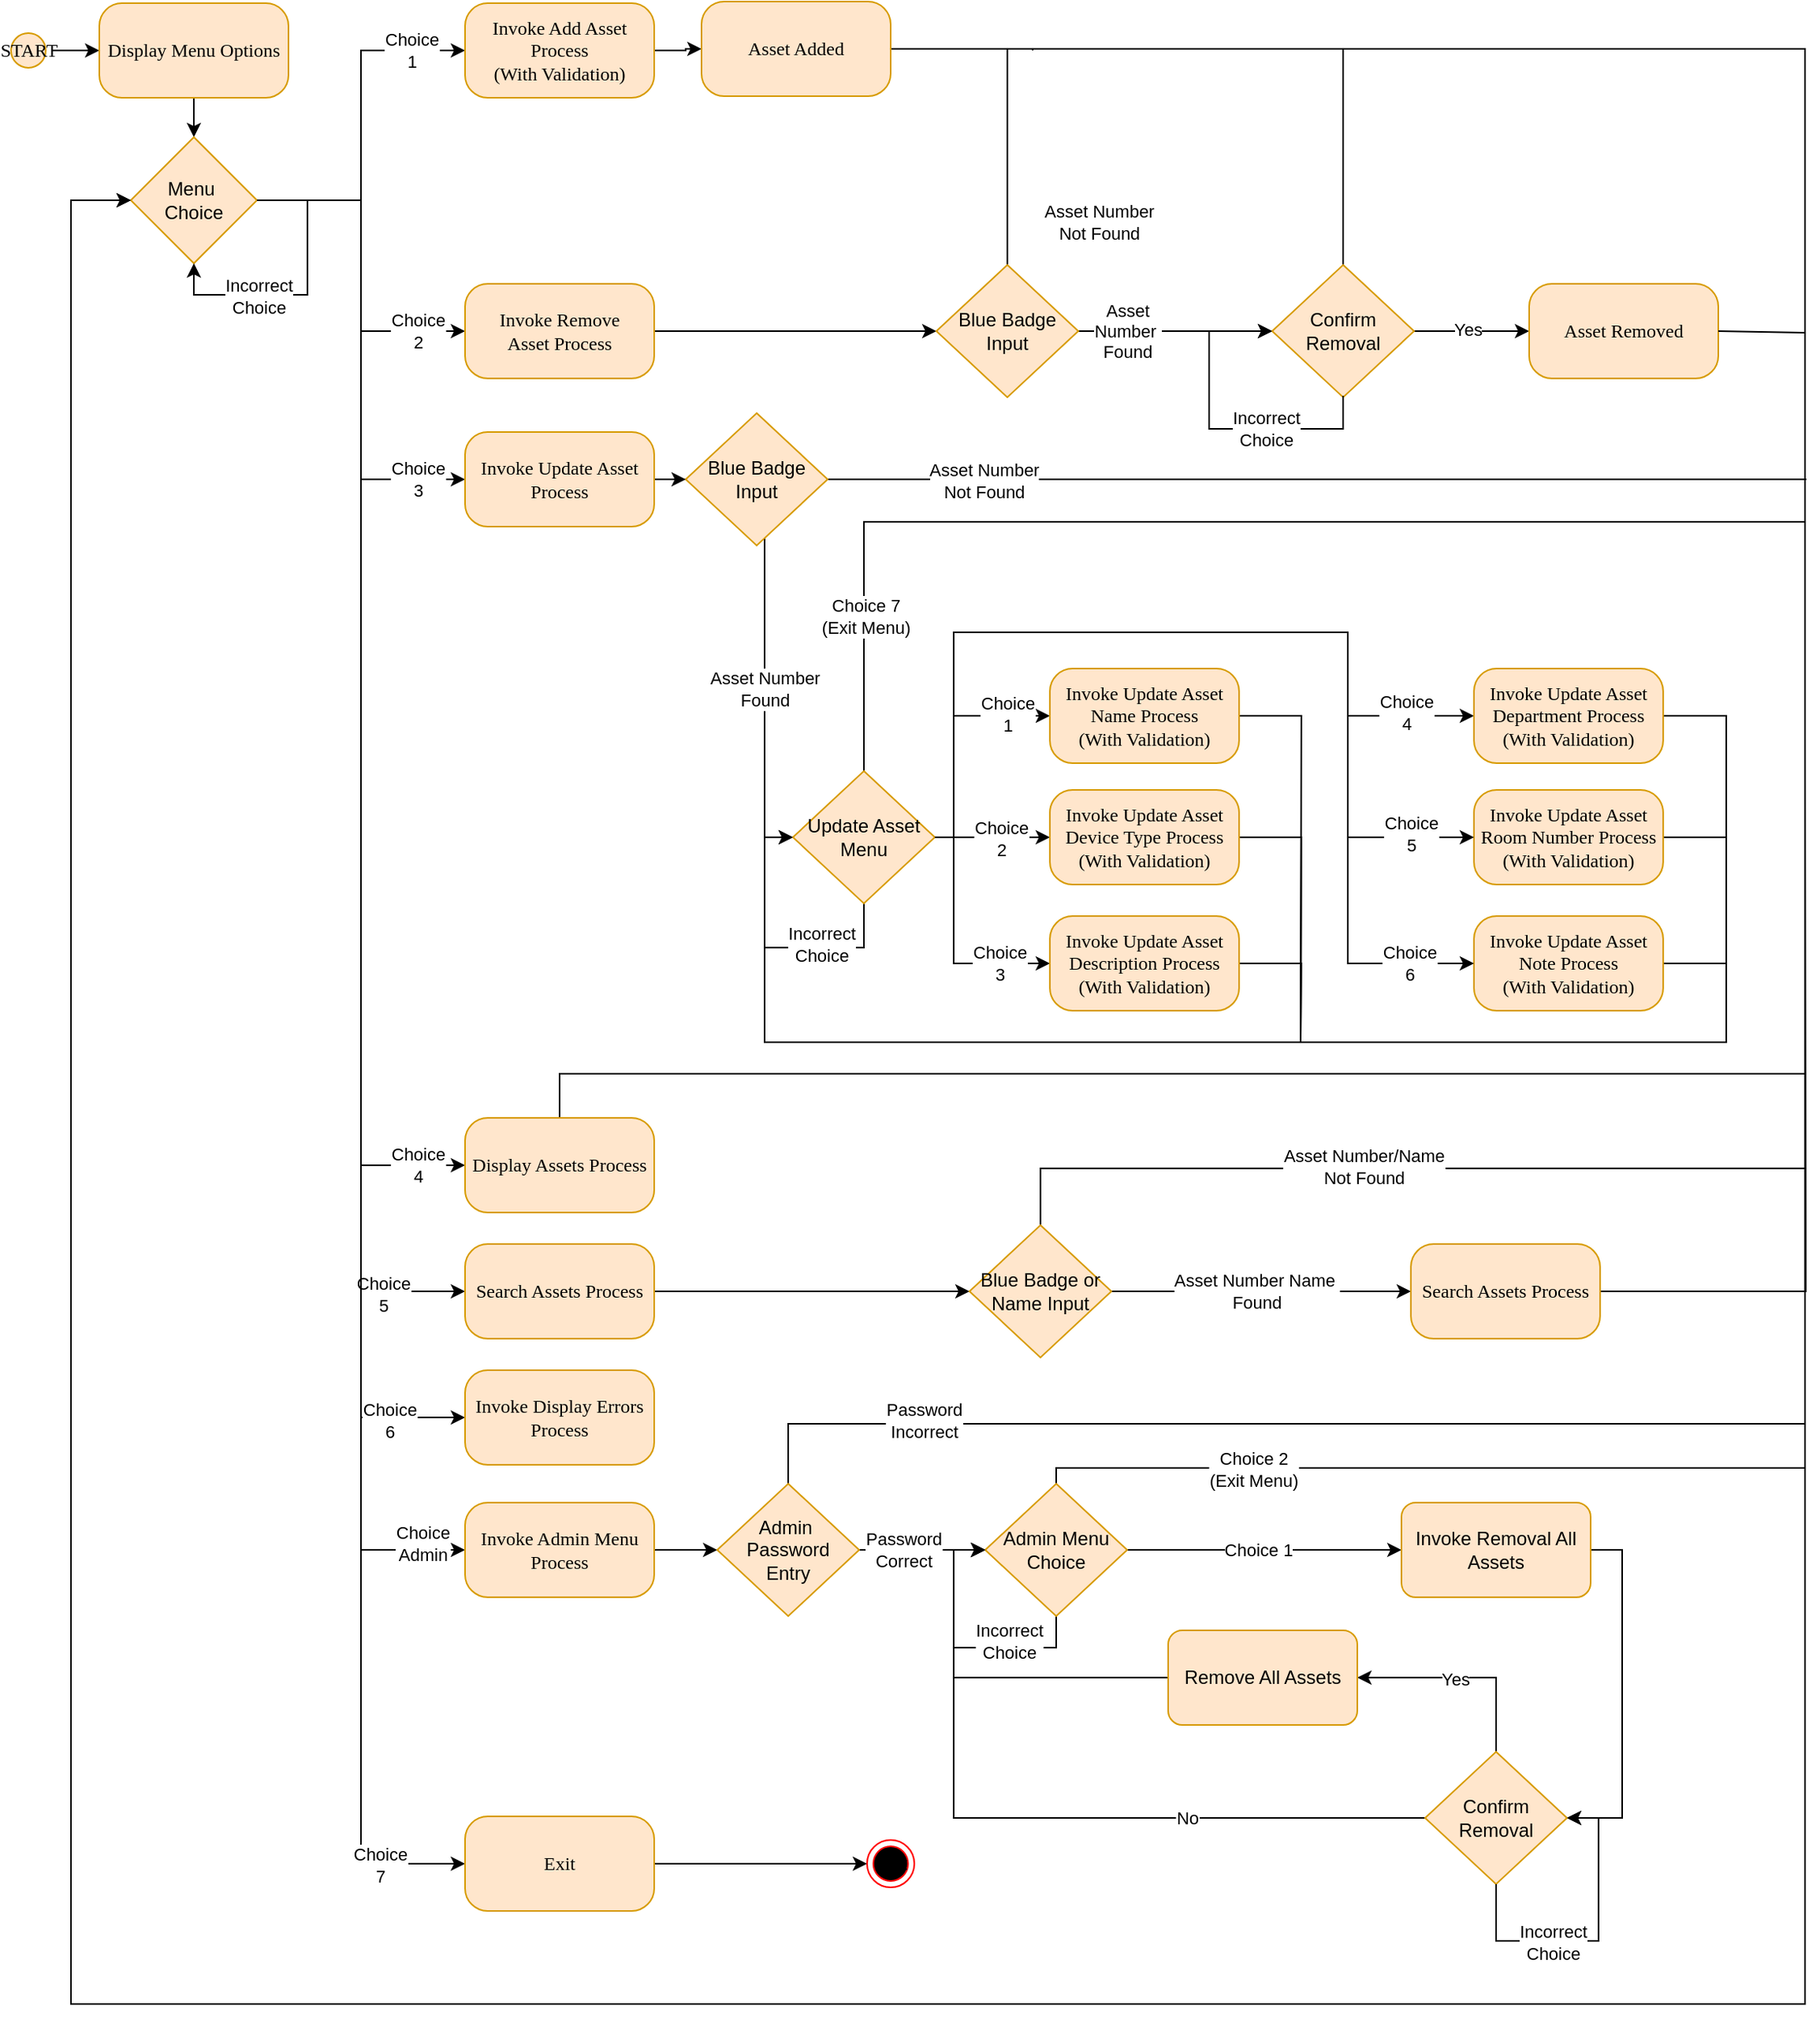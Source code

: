 <mxfile version="24.8.6">
  <diagram name="Page-1" id="58cdce13-f638-feb5-8d6f-7d28b1aa9fa0">
    <mxGraphModel dx="1366" dy="727" grid="1" gridSize="10" guides="1" tooltips="1" connect="1" arrows="1" fold="1" page="1" pageScale="1" pageWidth="1169" pageHeight="827" background="none" math="0" shadow="0">
      <root>
        <mxCell id="0" />
        <mxCell id="1" parent="0" />
        <mxCell id="ke13yG8VGX8CHg303tFW-14" style="edgeStyle=orthogonalEdgeStyle;rounded=0;orthogonalLoop=1;jettySize=auto;html=1;entryX=0;entryY=0.5;entryDx=0;entryDy=0;" edge="1" parent="1" source="382b91b5511bd0f7-1" target="ke13yG8VGX8CHg303tFW-8">
          <mxGeometry relative="1" as="geometry">
            <mxPoint x="164" y="156" as="targetPoint" />
          </mxGeometry>
        </mxCell>
        <mxCell id="382b91b5511bd0f7-1" value="START" style="ellipse;html=1;shape=startState;fillColor=#ffe6cc;strokeColor=#d79b00;rounded=1;shadow=0;comic=0;labelBackgroundColor=none;fontFamily=Verdana;fontSize=12;align=center;direction=south;" parent="1" vertex="1">
          <mxGeometry x="8" y="26" width="30" height="30" as="geometry" />
        </mxCell>
        <mxCell id="ke13yG8VGX8CHg303tFW-16" value="" style="edgeStyle=orthogonalEdgeStyle;rounded=0;orthogonalLoop=1;jettySize=auto;html=1;" edge="1" parent="1" source="ke13yG8VGX8CHg303tFW-8" target="ke13yG8VGX8CHg303tFW-15">
          <mxGeometry relative="1" as="geometry" />
        </mxCell>
        <mxCell id="ke13yG8VGX8CHg303tFW-8" value="Display Menu Options" style="rounded=1;whiteSpace=wrap;html=1;arcSize=24;fillColor=#ffe6cc;strokeColor=#d79b00;shadow=0;comic=0;labelBackgroundColor=none;fontFamily=Verdana;fontSize=12;align=center;" vertex="1" parent="1">
          <mxGeometry x="68" y="11" width="120" height="60" as="geometry" />
        </mxCell>
        <mxCell id="ke13yG8VGX8CHg303tFW-25" style="edgeStyle=orthogonalEdgeStyle;rounded=0;orthogonalLoop=1;jettySize=auto;html=1;entryX=0;entryY=0.5;entryDx=0;entryDy=0;" edge="1" parent="1" source="ke13yG8VGX8CHg303tFW-15" target="ke13yG8VGX8CHg303tFW-17">
          <mxGeometry relative="1" as="geometry" />
        </mxCell>
        <mxCell id="ke13yG8VGX8CHg303tFW-61" value="Choice&lt;div&gt;1&lt;/div&gt;" style="edgeLabel;html=1;align=center;verticalAlign=middle;resizable=0;points=[];" vertex="1" connectable="0" parent="ke13yG8VGX8CHg303tFW-25">
          <mxGeometry x="0.702" relative="1" as="geometry">
            <mxPoint as="offset" />
          </mxGeometry>
        </mxCell>
        <mxCell id="ke13yG8VGX8CHg303tFW-38" style="edgeStyle=orthogonalEdgeStyle;rounded=0;orthogonalLoop=1;jettySize=auto;html=1;entryX=0;entryY=0.5;entryDx=0;entryDy=0;" edge="1" parent="1" source="ke13yG8VGX8CHg303tFW-15" target="ke13yG8VGX8CHg303tFW-20">
          <mxGeometry relative="1" as="geometry" />
        </mxCell>
        <mxCell id="ke13yG8VGX8CHg303tFW-39" style="edgeStyle=orthogonalEdgeStyle;rounded=0;orthogonalLoop=1;jettySize=auto;html=1;entryX=0;entryY=0.5;entryDx=0;entryDy=0;" edge="1" parent="1" source="ke13yG8VGX8CHg303tFW-15" target="ke13yG8VGX8CHg303tFW-21">
          <mxGeometry relative="1" as="geometry" />
        </mxCell>
        <mxCell id="ke13yG8VGX8CHg303tFW-40" style="edgeStyle=orthogonalEdgeStyle;rounded=0;orthogonalLoop=1;jettySize=auto;html=1;entryX=0;entryY=0.5;entryDx=0;entryDy=0;" edge="1" parent="1" source="ke13yG8VGX8CHg303tFW-15" target="ke13yG8VGX8CHg303tFW-22">
          <mxGeometry relative="1" as="geometry" />
        </mxCell>
        <mxCell id="ke13yG8VGX8CHg303tFW-41" style="edgeStyle=orthogonalEdgeStyle;rounded=0;orthogonalLoop=1;jettySize=auto;html=1;entryX=0;entryY=0.5;entryDx=0;entryDy=0;" edge="1" parent="1" source="ke13yG8VGX8CHg303tFW-15" target="ke13yG8VGX8CHg303tFW-23">
          <mxGeometry relative="1" as="geometry" />
        </mxCell>
        <mxCell id="ke13yG8VGX8CHg303tFW-65" value="Choice&lt;div&gt;5&lt;/div&gt;" style="edgeLabel;html=1;align=center;verticalAlign=middle;resizable=0;points=[];" vertex="1" connectable="0" parent="ke13yG8VGX8CHg303tFW-41">
          <mxGeometry x="0.877" relative="1" as="geometry">
            <mxPoint x="-2" y="2" as="offset" />
          </mxGeometry>
        </mxCell>
        <mxCell id="ke13yG8VGX8CHg303tFW-42" style="edgeStyle=orthogonalEdgeStyle;rounded=0;orthogonalLoop=1;jettySize=auto;html=1;entryX=0;entryY=0.5;entryDx=0;entryDy=0;" edge="1" parent="1" source="ke13yG8VGX8CHg303tFW-15" target="ke13yG8VGX8CHg303tFW-19">
          <mxGeometry relative="1" as="geometry" />
        </mxCell>
        <mxCell id="ke13yG8VGX8CHg303tFW-66" value="Choice&lt;div&gt;6&lt;/div&gt;" style="edgeLabel;html=1;align=center;verticalAlign=middle;resizable=0;points=[];" vertex="1" connectable="0" parent="ke13yG8VGX8CHg303tFW-42">
          <mxGeometry x="0.899" y="-2" relative="1" as="geometry">
            <mxPoint x="-3" as="offset" />
          </mxGeometry>
        </mxCell>
        <mxCell id="ke13yG8VGX8CHg303tFW-43" style="edgeStyle=orthogonalEdgeStyle;rounded=0;orthogonalLoop=1;jettySize=auto;html=1;entryX=0;entryY=0.5;entryDx=0;entryDy=0;" edge="1" parent="1" source="ke13yG8VGX8CHg303tFW-15" target="ke13yG8VGX8CHg303tFW-24">
          <mxGeometry relative="1" as="geometry" />
        </mxCell>
        <mxCell id="ke13yG8VGX8CHg303tFW-44" style="edgeStyle=orthogonalEdgeStyle;rounded=0;orthogonalLoop=1;jettySize=auto;html=1;entryX=0;entryY=0.5;entryDx=0;entryDy=0;" edge="1" parent="1" source="ke13yG8VGX8CHg303tFW-15" target="ke13yG8VGX8CHg303tFW-18">
          <mxGeometry relative="1" as="geometry" />
        </mxCell>
        <mxCell id="ke13yG8VGX8CHg303tFW-68" value="Choice&lt;div&gt;7&lt;/div&gt;" style="edgeLabel;html=1;align=center;verticalAlign=middle;resizable=0;points=[];" vertex="1" connectable="0" parent="ke13yG8VGX8CHg303tFW-44">
          <mxGeometry x="0.908" y="-1" relative="1" as="geometry">
            <mxPoint as="offset" />
          </mxGeometry>
        </mxCell>
        <mxCell id="ke13yG8VGX8CHg303tFW-15" value="Menu&amp;nbsp;&lt;div&gt;Choice&lt;/div&gt;" style="rhombus;whiteSpace=wrap;html=1;fillColor=#ffe6cc;strokeColor=#d79b00;" vertex="1" parent="1">
          <mxGeometry x="88" y="96" width="80" height="80" as="geometry" />
        </mxCell>
        <mxCell id="ke13yG8VGX8CHg303tFW-50" style="edgeStyle=orthogonalEdgeStyle;rounded=0;orthogonalLoop=1;jettySize=auto;html=1;entryX=0;entryY=0.5;entryDx=0;entryDy=0;" edge="1" parent="1" source="ke13yG8VGX8CHg303tFW-17" target="ke13yG8VGX8CHg303tFW-48">
          <mxGeometry relative="1" as="geometry" />
        </mxCell>
        <mxCell id="ke13yG8VGX8CHg303tFW-17" value="Invoke Add Asset Process&lt;div&gt;(With Validation)&lt;/div&gt;" style="rounded=1;whiteSpace=wrap;html=1;arcSize=24;fillColor=#ffe6cc;strokeColor=#d79b00;shadow=0;comic=0;labelBackgroundColor=none;fontFamily=Verdana;fontSize=12;align=center;" vertex="1" parent="1">
          <mxGeometry x="300" y="11" width="120" height="60" as="geometry" />
        </mxCell>
        <mxCell id="ke13yG8VGX8CHg303tFW-121" value="" style="edgeStyle=orthogonalEdgeStyle;rounded=0;orthogonalLoop=1;jettySize=auto;html=1;entryX=0;entryY=0.5;entryDx=0;entryDy=0;" edge="1" parent="1" source="ke13yG8VGX8CHg303tFW-18" target="ke13yG8VGX8CHg303tFW-166">
          <mxGeometry relative="1" as="geometry">
            <mxPoint x="560" y="1191" as="targetPoint" />
          </mxGeometry>
        </mxCell>
        <mxCell id="ke13yG8VGX8CHg303tFW-18" value="Exit" style="rounded=1;whiteSpace=wrap;html=1;arcSize=24;fillColor=#ffe6cc;strokeColor=#d79b00;shadow=0;comic=0;labelBackgroundColor=none;fontFamily=Verdana;fontSize=12;align=center;" vertex="1" parent="1">
          <mxGeometry x="300" y="1161" width="120" height="60" as="geometry" />
        </mxCell>
        <mxCell id="ke13yG8VGX8CHg303tFW-19" value="Invoke Display Errors Process" style="rounded=1;whiteSpace=wrap;html=1;arcSize=24;fillColor=#ffe6cc;strokeColor=#d79b00;shadow=0;comic=0;labelBackgroundColor=none;fontFamily=Verdana;fontSize=12;align=center;" vertex="1" parent="1">
          <mxGeometry x="300" y="878" width="120" height="60" as="geometry" />
        </mxCell>
        <mxCell id="ke13yG8VGX8CHg303tFW-29" style="edgeStyle=orthogonalEdgeStyle;rounded=0;orthogonalLoop=1;jettySize=auto;html=1;entryX=0;entryY=0.5;entryDx=0;entryDy=0;" edge="1" parent="1" source="ke13yG8VGX8CHg303tFW-20" target="ke13yG8VGX8CHg303tFW-28">
          <mxGeometry relative="1" as="geometry" />
        </mxCell>
        <mxCell id="ke13yG8VGX8CHg303tFW-20" value="Invoke Remove&lt;div&gt;Asset Process&lt;/div&gt;" style="rounded=1;whiteSpace=wrap;html=1;arcSize=24;fillColor=#ffe6cc;strokeColor=#d79b00;shadow=0;comic=0;labelBackgroundColor=none;fontFamily=Verdana;fontSize=12;align=center;" vertex="1" parent="1">
          <mxGeometry x="300" y="189" width="120" height="60" as="geometry" />
        </mxCell>
        <mxCell id="ke13yG8VGX8CHg303tFW-46" style="edgeStyle=orthogonalEdgeStyle;rounded=0;orthogonalLoop=1;jettySize=auto;html=1;entryX=0;entryY=0.5;entryDx=0;entryDy=0;" edge="1" parent="1" source="ke13yG8VGX8CHg303tFW-21" target="ke13yG8VGX8CHg303tFW-37">
          <mxGeometry relative="1" as="geometry" />
        </mxCell>
        <mxCell id="ke13yG8VGX8CHg303tFW-21" value="Invoke Update Asset Process" style="rounded=1;whiteSpace=wrap;html=1;arcSize=24;fillColor=#ffe6cc;strokeColor=#d79b00;shadow=0;comic=0;labelBackgroundColor=none;fontFamily=Verdana;fontSize=12;align=center;" vertex="1" parent="1">
          <mxGeometry x="300" y="283" width="120" height="60" as="geometry" />
        </mxCell>
        <mxCell id="ke13yG8VGX8CHg303tFW-129" style="edgeStyle=orthogonalEdgeStyle;rounded=0;orthogonalLoop=1;jettySize=auto;html=1;endArrow=none;endFill=0;" edge="1" parent="1" source="ke13yG8VGX8CHg303tFW-22">
          <mxGeometry relative="1" as="geometry">
            <mxPoint x="1150" y="450" as="targetPoint" />
            <Array as="points">
              <mxPoint x="360" y="690" />
              <mxPoint x="1150" y="690" />
            </Array>
          </mxGeometry>
        </mxCell>
        <mxCell id="ke13yG8VGX8CHg303tFW-22" value="Display Assets Process" style="rounded=1;whiteSpace=wrap;html=1;arcSize=24;fillColor=#ffe6cc;strokeColor=#d79b00;shadow=0;comic=0;labelBackgroundColor=none;fontFamily=Verdana;fontSize=12;align=center;" vertex="1" parent="1">
          <mxGeometry x="300" y="718" width="120" height="60" as="geometry" />
        </mxCell>
        <mxCell id="ke13yG8VGX8CHg303tFW-54" style="edgeStyle=orthogonalEdgeStyle;rounded=0;orthogonalLoop=1;jettySize=auto;html=1;entryX=0;entryY=0.5;entryDx=0;entryDy=0;" edge="1" parent="1" source="ke13yG8VGX8CHg303tFW-23" target="ke13yG8VGX8CHg303tFW-53">
          <mxGeometry relative="1" as="geometry" />
        </mxCell>
        <mxCell id="ke13yG8VGX8CHg303tFW-23" value="Search Assets Process" style="rounded=1;whiteSpace=wrap;html=1;arcSize=24;fillColor=#ffe6cc;strokeColor=#d79b00;shadow=0;comic=0;labelBackgroundColor=none;fontFamily=Verdana;fontSize=12;align=center;" vertex="1" parent="1">
          <mxGeometry x="300" y="798" width="120" height="60" as="geometry" />
        </mxCell>
        <mxCell id="ke13yG8VGX8CHg303tFW-79" value="" style="edgeStyle=orthogonalEdgeStyle;rounded=0;orthogonalLoop=1;jettySize=auto;html=1;" edge="1" parent="1" source="ke13yG8VGX8CHg303tFW-24" target="ke13yG8VGX8CHg303tFW-78">
          <mxGeometry relative="1" as="geometry" />
        </mxCell>
        <mxCell id="ke13yG8VGX8CHg303tFW-24" value="Invoke Admin Menu Process" style="rounded=1;whiteSpace=wrap;html=1;arcSize=24;fillColor=#ffe6cc;strokeColor=#d79b00;shadow=0;comic=0;labelBackgroundColor=none;fontFamily=Verdana;fontSize=12;align=center;" vertex="1" parent="1">
          <mxGeometry x="300" y="962" width="120" height="60" as="geometry" />
        </mxCell>
        <mxCell id="ke13yG8VGX8CHg303tFW-31" value="" style="edgeStyle=orthogonalEdgeStyle;rounded=0;orthogonalLoop=1;jettySize=auto;html=1;" edge="1" parent="1" source="ke13yG8VGX8CHg303tFW-28" target="ke13yG8VGX8CHg303tFW-30">
          <mxGeometry relative="1" as="geometry" />
        </mxCell>
        <mxCell id="ke13yG8VGX8CHg303tFW-58" value="Asset&lt;div&gt;Number&amp;nbsp;&lt;/div&gt;&lt;div&gt;Found&lt;/div&gt;" style="edgeLabel;html=1;align=center;verticalAlign=middle;resizable=0;points=[];" vertex="1" connectable="0" parent="ke13yG8VGX8CHg303tFW-31">
          <mxGeometry x="-0.329" y="-2" relative="1" as="geometry">
            <mxPoint x="-11" y="-2" as="offset" />
          </mxGeometry>
        </mxCell>
        <mxCell id="ke13yG8VGX8CHg303tFW-55" style="edgeStyle=orthogonalEdgeStyle;rounded=0;orthogonalLoop=1;jettySize=auto;html=1;entryX=0;entryY=0.5;entryDx=0;entryDy=0;" edge="1" parent="1" source="ke13yG8VGX8CHg303tFW-28" target="ke13yG8VGX8CHg303tFW-15">
          <mxGeometry relative="1" as="geometry">
            <mxPoint x="1040" y="41" as="targetPoint" />
            <Array as="points">
              <mxPoint x="644" y="40" />
              <mxPoint x="1150" y="40" />
              <mxPoint x="1150" y="1280" />
              <mxPoint x="50" y="1280" />
              <mxPoint x="50" y="136" />
            </Array>
          </mxGeometry>
        </mxCell>
        <mxCell id="ke13yG8VGX8CHg303tFW-56" value="Asset Number&lt;div&gt;Not Found&lt;/div&gt;" style="edgeLabel;html=1;align=center;verticalAlign=middle;resizable=0;points=[];" vertex="1" connectable="0" parent="ke13yG8VGX8CHg303tFW-55">
          <mxGeometry x="-0.738" y="-2" relative="1" as="geometry">
            <mxPoint x="-351" y="108" as="offset" />
          </mxGeometry>
        </mxCell>
        <mxCell id="ke13yG8VGX8CHg303tFW-28" value="Blue Badge Input" style="rhombus;whiteSpace=wrap;html=1;fillColor=#ffe6cc;strokeColor=#d79b00;" vertex="1" parent="1">
          <mxGeometry x="599" y="177" width="90" height="84" as="geometry" />
        </mxCell>
        <mxCell id="ke13yG8VGX8CHg303tFW-34" value="" style="edgeStyle=orthogonalEdgeStyle;rounded=0;orthogonalLoop=1;jettySize=auto;html=1;" edge="1" parent="1" source="ke13yG8VGX8CHg303tFW-30" target="ke13yG8VGX8CHg303tFW-33">
          <mxGeometry relative="1" as="geometry" />
        </mxCell>
        <mxCell id="ke13yG8VGX8CHg303tFW-59" value="Yes" style="edgeLabel;html=1;align=center;verticalAlign=middle;resizable=0;points=[];" vertex="1" connectable="0" parent="ke13yG8VGX8CHg303tFW-34">
          <mxGeometry x="-0.333" y="-4" relative="1" as="geometry">
            <mxPoint x="9" y="-5" as="offset" />
          </mxGeometry>
        </mxCell>
        <mxCell id="ke13yG8VGX8CHg303tFW-36" style="edgeStyle=orthogonalEdgeStyle;rounded=0;orthogonalLoop=1;jettySize=auto;html=1;entryX=0;entryY=0.5;entryDx=0;entryDy=0;exitX=0.5;exitY=0;exitDx=0;exitDy=0;" edge="1" parent="1" source="ke13yG8VGX8CHg303tFW-30" target="ke13yG8VGX8CHg303tFW-15">
          <mxGeometry relative="1" as="geometry">
            <mxPoint x="1040" y="41" as="targetPoint" />
            <Array as="points">
              <mxPoint x="857" y="40" />
              <mxPoint x="1150" y="40" />
              <mxPoint x="1150" y="1280" />
              <mxPoint x="50" y="1280" />
              <mxPoint x="50" y="136" />
            </Array>
          </mxGeometry>
        </mxCell>
        <mxCell id="ke13yG8VGX8CHg303tFW-60" value="No" style="edgeLabel;html=1;align=center;verticalAlign=middle;resizable=0;points=[];" vertex="1" connectable="0" parent="ke13yG8VGX8CHg303tFW-36">
          <mxGeometry x="-0.609" y="-2" relative="1" as="geometry">
            <mxPoint x="-291" y="-160" as="offset" />
          </mxGeometry>
        </mxCell>
        <mxCell id="ke13yG8VGX8CHg303tFW-30" value="Confirm Removal" style="rhombus;whiteSpace=wrap;html=1;fillColor=#ffe6cc;strokeColor=#d79b00;" vertex="1" parent="1">
          <mxGeometry x="812" y="177" width="90" height="84" as="geometry" />
        </mxCell>
        <mxCell id="ke13yG8VGX8CHg303tFW-33" value="Asset Removed" style="rounded=1;whiteSpace=wrap;html=1;arcSize=24;fillColor=#ffe6cc;strokeColor=#d79b00;shadow=0;comic=0;labelBackgroundColor=none;fontFamily=Verdana;fontSize=12;align=center;" vertex="1" parent="1">
          <mxGeometry x="975" y="189" width="120" height="60" as="geometry" />
        </mxCell>
        <mxCell id="ke13yG8VGX8CHg303tFW-130" style="edgeStyle=orthogonalEdgeStyle;rounded=0;orthogonalLoop=1;jettySize=auto;html=1;endArrow=none;endFill=0;" edge="1" parent="1" source="ke13yG8VGX8CHg303tFW-37">
          <mxGeometry relative="1" as="geometry">
            <mxPoint x="1150.833" y="313" as="targetPoint" />
          </mxGeometry>
        </mxCell>
        <mxCell id="ke13yG8VGX8CHg303tFW-133" value="Asset Number&lt;div&gt;Not Found&lt;/div&gt;" style="edgeLabel;html=1;align=center;verticalAlign=middle;resizable=0;points=[];" vertex="1" connectable="0" parent="ke13yG8VGX8CHg303tFW-130">
          <mxGeometry x="-0.682" y="-1" relative="1" as="geometry">
            <mxPoint as="offset" />
          </mxGeometry>
        </mxCell>
        <mxCell id="ke13yG8VGX8CHg303tFW-135" style="edgeStyle=orthogonalEdgeStyle;rounded=0;orthogonalLoop=1;jettySize=auto;html=1;entryX=0;entryY=0.5;entryDx=0;entryDy=0;" edge="1" parent="1" source="ke13yG8VGX8CHg303tFW-37" target="ke13yG8VGX8CHg303tFW-131">
          <mxGeometry relative="1" as="geometry">
            <Array as="points">
              <mxPoint x="490" y="540" />
            </Array>
          </mxGeometry>
        </mxCell>
        <mxCell id="ke13yG8VGX8CHg303tFW-136" value="Asset Number&lt;div&gt;Found&lt;/div&gt;" style="edgeLabel;html=1;align=center;verticalAlign=middle;resizable=0;points=[];" vertex="1" connectable="0" parent="ke13yG8VGX8CHg303tFW-135">
          <mxGeometry x="-0.081" relative="1" as="geometry">
            <mxPoint as="offset" />
          </mxGeometry>
        </mxCell>
        <mxCell id="ke13yG8VGX8CHg303tFW-37" value="Blue Badge Input" style="rhombus;whiteSpace=wrap;html=1;fillColor=#ffe6cc;strokeColor=#d79b00;" vertex="1" parent="1">
          <mxGeometry x="440" y="271" width="90" height="84" as="geometry" />
        </mxCell>
        <mxCell id="ke13yG8VGX8CHg303tFW-165" style="edgeStyle=orthogonalEdgeStyle;rounded=0;orthogonalLoop=1;jettySize=auto;html=1;endArrow=none;endFill=0;" edge="1" parent="1" source="ke13yG8VGX8CHg303tFW-48">
          <mxGeometry relative="1" as="geometry">
            <mxPoint x="660" y="41" as="targetPoint" />
            <Array as="points">
              <mxPoint x="660" y="40" />
            </Array>
          </mxGeometry>
        </mxCell>
        <mxCell id="ke13yG8VGX8CHg303tFW-48" value="Asset Added" style="rounded=1;whiteSpace=wrap;html=1;arcSize=24;fillColor=#ffe6cc;strokeColor=#d79b00;shadow=0;comic=0;labelBackgroundColor=none;fontFamily=Verdana;fontSize=12;align=center;" vertex="1" parent="1">
          <mxGeometry x="450" y="10" width="120" height="60" as="geometry" />
        </mxCell>
        <mxCell id="ke13yG8VGX8CHg303tFW-73" style="edgeStyle=orthogonalEdgeStyle;rounded=0;orthogonalLoop=1;jettySize=auto;html=1;entryX=0;entryY=0.5;entryDx=0;entryDy=0;" edge="1" parent="1" source="ke13yG8VGX8CHg303tFW-53" target="ke13yG8VGX8CHg303tFW-69">
          <mxGeometry relative="1" as="geometry" />
        </mxCell>
        <mxCell id="ke13yG8VGX8CHg303tFW-117" style="edgeStyle=orthogonalEdgeStyle;rounded=0;orthogonalLoop=1;jettySize=auto;html=1;endArrow=none;endFill=0;" edge="1" parent="1" source="ke13yG8VGX8CHg303tFW-53">
          <mxGeometry relative="1" as="geometry">
            <mxPoint x="1150" y="340" as="targetPoint" />
            <Array as="points">
              <mxPoint x="665" y="750" />
              <mxPoint x="1150" y="750" />
            </Array>
          </mxGeometry>
        </mxCell>
        <mxCell id="ke13yG8VGX8CHg303tFW-122" value="Asset Number/Name&lt;div&gt;Not Found&lt;/div&gt;" style="edgeLabel;html=1;align=center;verticalAlign=middle;resizable=0;points=[];" vertex="1" connectable="0" parent="ke13yG8VGX8CHg303tFW-117">
          <mxGeometry x="-0.482" y="1" relative="1" as="geometry">
            <mxPoint as="offset" />
          </mxGeometry>
        </mxCell>
        <mxCell id="ke13yG8VGX8CHg303tFW-53" value="Blue Badge or Name Input" style="rhombus;whiteSpace=wrap;html=1;fillColor=#ffe6cc;strokeColor=#d79b00;" vertex="1" parent="1">
          <mxGeometry x="620" y="786" width="90" height="84" as="geometry" />
        </mxCell>
        <mxCell id="ke13yG8VGX8CHg303tFW-62" value="Choice&lt;div&gt;2&lt;/div&gt;" style="edgeLabel;html=1;align=center;verticalAlign=middle;resizable=0;points=[];" vertex="1" connectable="0" parent="1">
          <mxGeometry x="270.003" y="219" as="geometry" />
        </mxCell>
        <mxCell id="ke13yG8VGX8CHg303tFW-63" value="Choice&lt;div&gt;3&lt;/div&gt;" style="edgeLabel;html=1;align=center;verticalAlign=middle;resizable=0;points=[];" vertex="1" connectable="0" parent="1">
          <mxGeometry x="270.003" y="313" as="geometry" />
        </mxCell>
        <mxCell id="ke13yG8VGX8CHg303tFW-64" value="Choice&lt;div&gt;4&lt;/div&gt;" style="edgeLabel;html=1;align=center;verticalAlign=middle;resizable=0;points=[];" vertex="1" connectable="0" parent="1">
          <mxGeometry x="270.003" y="748" as="geometry" />
        </mxCell>
        <mxCell id="ke13yG8VGX8CHg303tFW-67" value="&lt;div&gt;Choice&lt;/div&gt;Admin" style="edgeLabel;html=1;align=center;verticalAlign=middle;resizable=0;points=[];" vertex="1" connectable="0" parent="1">
          <mxGeometry x="279.997" y="982.0" as="geometry">
            <mxPoint x="-7" y="6" as="offset" />
          </mxGeometry>
        </mxCell>
        <mxCell id="ke13yG8VGX8CHg303tFW-119" style="edgeStyle=orthogonalEdgeStyle;rounded=0;orthogonalLoop=1;jettySize=auto;html=1;endArrow=none;endFill=0;" edge="1" parent="1" source="ke13yG8VGX8CHg303tFW-69">
          <mxGeometry relative="1" as="geometry">
            <mxPoint x="1150" y="476" as="targetPoint" />
          </mxGeometry>
        </mxCell>
        <mxCell id="ke13yG8VGX8CHg303tFW-69" value="Search Assets Process" style="rounded=1;whiteSpace=wrap;html=1;arcSize=24;fillColor=#ffe6cc;strokeColor=#d79b00;shadow=0;comic=0;labelBackgroundColor=none;fontFamily=Verdana;fontSize=12;align=center;" vertex="1" parent="1">
          <mxGeometry x="900" y="798" width="120" height="60" as="geometry" />
        </mxCell>
        <mxCell id="ke13yG8VGX8CHg303tFW-72" value="Asset Number Name&amp;nbsp;&lt;div&gt;Found&lt;/div&gt;" style="edgeLabel;html=1;align=center;verticalAlign=middle;resizable=0;points=[];" vertex="1" connectable="0" parent="1">
          <mxGeometry x="810" y="842.0" as="geometry">
            <mxPoint x="-8" y="-14" as="offset" />
          </mxGeometry>
        </mxCell>
        <mxCell id="ke13yG8VGX8CHg303tFW-81" value="" style="edgeStyle=orthogonalEdgeStyle;rounded=0;orthogonalLoop=1;jettySize=auto;html=1;" edge="1" parent="1" source="ke13yG8VGX8CHg303tFW-78" target="ke13yG8VGX8CHg303tFW-80">
          <mxGeometry relative="1" as="geometry" />
        </mxCell>
        <mxCell id="ke13yG8VGX8CHg303tFW-95" value="" style="edgeStyle=orthogonalEdgeStyle;rounded=0;orthogonalLoop=1;jettySize=auto;html=1;" edge="1" parent="1" source="ke13yG8VGX8CHg303tFW-78" target="ke13yG8VGX8CHg303tFW-80">
          <mxGeometry relative="1" as="geometry" />
        </mxCell>
        <mxCell id="ke13yG8VGX8CHg303tFW-96" value="Password&lt;div&gt;Correct&lt;/div&gt;" style="edgeLabel;html=1;align=center;verticalAlign=middle;resizable=0;points=[];" vertex="1" connectable="0" parent="ke13yG8VGX8CHg303tFW-95">
          <mxGeometry x="-0.39" relative="1" as="geometry">
            <mxPoint x="3" as="offset" />
          </mxGeometry>
        </mxCell>
        <mxCell id="ke13yG8VGX8CHg303tFW-123" style="edgeStyle=orthogonalEdgeStyle;rounded=0;orthogonalLoop=1;jettySize=auto;html=1;endArrow=none;endFill=0;" edge="1" parent="1" source="ke13yG8VGX8CHg303tFW-78">
          <mxGeometry relative="1" as="geometry">
            <mxPoint x="1150" y="912" as="targetPoint" />
            <Array as="points">
              <mxPoint x="505" y="912" />
            </Array>
          </mxGeometry>
        </mxCell>
        <mxCell id="ke13yG8VGX8CHg303tFW-124" value="Password&lt;div&gt;Incorrect&lt;/div&gt;" style="edgeLabel;html=1;align=center;verticalAlign=middle;resizable=0;points=[];" vertex="1" connectable="0" parent="ke13yG8VGX8CHg303tFW-123">
          <mxGeometry x="-0.637" y="2" relative="1" as="geometry">
            <mxPoint as="offset" />
          </mxGeometry>
        </mxCell>
        <mxCell id="ke13yG8VGX8CHg303tFW-78" value="Admin&amp;nbsp;&lt;div&gt;Password&lt;/div&gt;&lt;div&gt;Entry&lt;/div&gt;" style="rhombus;whiteSpace=wrap;html=1;fillColor=#ffe6cc;strokeColor=#d79b00;" vertex="1" parent="1">
          <mxGeometry x="460" y="950" width="90" height="84" as="geometry" />
        </mxCell>
        <mxCell id="ke13yG8VGX8CHg303tFW-98" value="" style="edgeStyle=orthogonalEdgeStyle;rounded=0;orthogonalLoop=1;jettySize=auto;html=1;entryX=0;entryY=0.5;entryDx=0;entryDy=0;" edge="1" parent="1" source="ke13yG8VGX8CHg303tFW-80" target="ke13yG8VGX8CHg303tFW-100">
          <mxGeometry relative="1" as="geometry">
            <mxPoint x="820.0" y="992" as="targetPoint" />
          </mxGeometry>
        </mxCell>
        <mxCell id="ke13yG8VGX8CHg303tFW-99" value="Choice 1" style="edgeLabel;html=1;align=center;verticalAlign=middle;resizable=0;points=[];" vertex="1" connectable="0" parent="ke13yG8VGX8CHg303tFW-98">
          <mxGeometry x="-0.046" y="-3" relative="1" as="geometry">
            <mxPoint y="-3" as="offset" />
          </mxGeometry>
        </mxCell>
        <mxCell id="ke13yG8VGX8CHg303tFW-151" style="edgeStyle=orthogonalEdgeStyle;rounded=0;orthogonalLoop=1;jettySize=auto;html=1;endArrow=none;endFill=0;" edge="1" parent="1" source="ke13yG8VGX8CHg303tFW-80">
          <mxGeometry relative="1" as="geometry">
            <mxPoint x="1150" y="940" as="targetPoint" />
            <Array as="points">
              <mxPoint x="675" y="940" />
            </Array>
          </mxGeometry>
        </mxCell>
        <mxCell id="ke13yG8VGX8CHg303tFW-152" value="Choice 2&lt;div&gt;(Exit Menu)&lt;/div&gt;" style="edgeLabel;html=1;align=center;verticalAlign=middle;resizable=0;points=[];" vertex="1" connectable="0" parent="ke13yG8VGX8CHg303tFW-151">
          <mxGeometry x="-0.378" y="-1" relative="1" as="geometry">
            <mxPoint x="-16" as="offset" />
          </mxGeometry>
        </mxCell>
        <mxCell id="ke13yG8VGX8CHg303tFW-173" style="edgeStyle=orthogonalEdgeStyle;rounded=0;orthogonalLoop=1;jettySize=auto;html=1;endArrow=none;endFill=0;" edge="1" parent="1" source="ke13yG8VGX8CHg303tFW-80">
          <mxGeometry relative="1" as="geometry">
            <mxPoint x="610" y="1054" as="targetPoint" />
            <Array as="points">
              <mxPoint x="675" y="1054" />
            </Array>
          </mxGeometry>
        </mxCell>
        <mxCell id="ke13yG8VGX8CHg303tFW-174" value="Incorrect&lt;div&gt;Choice&lt;/div&gt;" style="edgeLabel;html=1;align=center;verticalAlign=middle;resizable=0;points=[];" vertex="1" connectable="0" parent="ke13yG8VGX8CHg303tFW-173">
          <mxGeometry x="-0.098" y="1" relative="1" as="geometry">
            <mxPoint x="-12" y="-5" as="offset" />
          </mxGeometry>
        </mxCell>
        <mxCell id="ke13yG8VGX8CHg303tFW-80" value="Admin Menu&lt;div&gt;Choice&lt;/div&gt;" style="rhombus;whiteSpace=wrap;html=1;fillColor=#ffe6cc;strokeColor=#d79b00;" vertex="1" parent="1">
          <mxGeometry x="630" y="950" width="90" height="84" as="geometry" />
        </mxCell>
        <mxCell id="ke13yG8VGX8CHg303tFW-89" style="edgeStyle=orthogonalEdgeStyle;rounded=0;orthogonalLoop=1;jettySize=auto;html=1;entryX=0;entryY=0.5;entryDx=0;entryDy=0;exitX=0.5;exitY=0.988;exitDx=0;exitDy=0;exitPerimeter=0;" edge="1" parent="1" source="ke13yG8VGX8CHg303tFW-30" target="ke13yG8VGX8CHg303tFW-30">
          <mxGeometry relative="1" as="geometry">
            <Array as="points">
              <mxPoint x="857" y="281" />
              <mxPoint x="772" y="281" />
              <mxPoint x="772" y="219" />
            </Array>
          </mxGeometry>
        </mxCell>
        <mxCell id="ke13yG8VGX8CHg303tFW-90" value="Incorrect&lt;div&gt;Choice&lt;/div&gt;" style="edgeLabel;html=1;align=center;verticalAlign=middle;resizable=0;points=[];" vertex="1" connectable="0" parent="ke13yG8VGX8CHg303tFW-89">
          <mxGeometry x="-0.323" relative="1" as="geometry">
            <mxPoint as="offset" />
          </mxGeometry>
        </mxCell>
        <mxCell id="ke13yG8VGX8CHg303tFW-104" style="edgeStyle=orthogonalEdgeStyle;rounded=0;orthogonalLoop=1;jettySize=auto;html=1;entryX=1;entryY=0.5;entryDx=0;entryDy=0;exitX=1;exitY=0.5;exitDx=0;exitDy=0;" edge="1" parent="1" source="ke13yG8VGX8CHg303tFW-100" target="ke13yG8VGX8CHg303tFW-101">
          <mxGeometry relative="1" as="geometry" />
        </mxCell>
        <mxCell id="ke13yG8VGX8CHg303tFW-100" value="Invoke Removal All Assets" style="rounded=1;whiteSpace=wrap;html=1;fillColor=#ffe6cc;strokeColor=#d79b00;" vertex="1" parent="1">
          <mxGeometry x="894" y="962" width="120" height="60" as="geometry" />
        </mxCell>
        <mxCell id="ke13yG8VGX8CHg303tFW-103" style="edgeStyle=orthogonalEdgeStyle;rounded=0;orthogonalLoop=1;jettySize=auto;html=1;entryX=0;entryY=0.5;entryDx=0;entryDy=0;" edge="1" parent="1" source="ke13yG8VGX8CHg303tFW-101" target="ke13yG8VGX8CHg303tFW-80">
          <mxGeometry relative="1" as="geometry" />
        </mxCell>
        <mxCell id="ke13yG8VGX8CHg303tFW-105" value="No" style="edgeLabel;html=1;align=center;verticalAlign=middle;resizable=0;points=[];" vertex="1" connectable="0" parent="ke13yG8VGX8CHg303tFW-103">
          <mxGeometry x="-0.383" relative="1" as="geometry">
            <mxPoint as="offset" />
          </mxGeometry>
        </mxCell>
        <mxCell id="ke13yG8VGX8CHg303tFW-109" style="edgeStyle=orthogonalEdgeStyle;rounded=0;orthogonalLoop=1;jettySize=auto;html=1;entryX=1;entryY=0.5;entryDx=0;entryDy=0;exitX=0.5;exitY=0;exitDx=0;exitDy=0;" edge="1" parent="1">
          <mxGeometry relative="1" as="geometry">
            <mxPoint x="954" y="1120" as="sourcePoint" />
            <mxPoint x="866" y="1073" as="targetPoint" />
            <Array as="points">
              <mxPoint x="954" y="1073" />
            </Array>
          </mxGeometry>
        </mxCell>
        <mxCell id="ke13yG8VGX8CHg303tFW-111" value="Yes" style="edgeLabel;html=1;align=center;verticalAlign=middle;resizable=0;points=[];" vertex="1" connectable="0" parent="ke13yG8VGX8CHg303tFW-109">
          <mxGeometry x="-0.127" y="1" relative="1" as="geometry">
            <mxPoint x="-14" as="offset" />
          </mxGeometry>
        </mxCell>
        <mxCell id="ke13yG8VGX8CHg303tFW-101" value="Confirm Removal" style="rhombus;whiteSpace=wrap;html=1;fillColor=#ffe6cc;strokeColor=#d79b00;" vertex="1" parent="1">
          <mxGeometry x="909" y="1120" width="90" height="84" as="geometry" />
        </mxCell>
        <mxCell id="ke13yG8VGX8CHg303tFW-110" style="edgeStyle=orthogonalEdgeStyle;rounded=0;orthogonalLoop=1;jettySize=auto;html=1;entryX=0;entryY=0.5;entryDx=0;entryDy=0;" edge="1" parent="1" source="ke13yG8VGX8CHg303tFW-108" target="ke13yG8VGX8CHg303tFW-80">
          <mxGeometry relative="1" as="geometry" />
        </mxCell>
        <mxCell id="ke13yG8VGX8CHg303tFW-108" value="Remove All Assets" style="rounded=1;whiteSpace=wrap;html=1;fillColor=#ffe6cc;strokeColor=#d79b00;" vertex="1" parent="1">
          <mxGeometry x="746" y="1043" width="120" height="60" as="geometry" />
        </mxCell>
        <mxCell id="ke13yG8VGX8CHg303tFW-116" value="" style="endArrow=none;html=1;rounded=0;exitX=1;exitY=0.5;exitDx=0;exitDy=0;" edge="1" parent="1" source="ke13yG8VGX8CHg303tFW-33">
          <mxGeometry width="50" height="50" relative="1" as="geometry">
            <mxPoint x="1190" y="270" as="sourcePoint" />
            <mxPoint x="1150" y="220" as="targetPoint" />
          </mxGeometry>
        </mxCell>
        <mxCell id="ke13yG8VGX8CHg303tFW-125" style="edgeStyle=orthogonalEdgeStyle;rounded=0;orthogonalLoop=1;jettySize=auto;html=1;entryX=0.5;entryY=1;entryDx=0;entryDy=0;exitX=1;exitY=0.5;exitDx=0;exitDy=0;" edge="1" parent="1" source="ke13yG8VGX8CHg303tFW-15" target="ke13yG8VGX8CHg303tFW-15">
          <mxGeometry relative="1" as="geometry">
            <mxPoint x="170" y="140" as="sourcePoint" />
            <Array as="points">
              <mxPoint x="200" y="136" />
              <mxPoint x="200" y="196" />
              <mxPoint x="128" y="196" />
            </Array>
          </mxGeometry>
        </mxCell>
        <mxCell id="ke13yG8VGX8CHg303tFW-126" value="Incorrect&lt;div&gt;Choice&lt;/div&gt;" style="edgeLabel;html=1;align=center;verticalAlign=middle;resizable=0;points=[];" vertex="1" connectable="0" parent="ke13yG8VGX8CHg303tFW-125">
          <mxGeometry x="0.224" y="1" relative="1" as="geometry">
            <mxPoint x="-11" as="offset" />
          </mxGeometry>
        </mxCell>
        <mxCell id="ke13yG8VGX8CHg303tFW-137" style="edgeStyle=orthogonalEdgeStyle;rounded=0;orthogonalLoop=1;jettySize=auto;html=1;endArrow=none;endFill=0;exitX=0.5;exitY=0;exitDx=0;exitDy=0;" edge="1" parent="1" source="ke13yG8VGX8CHg303tFW-131">
          <mxGeometry relative="1" as="geometry">
            <mxPoint x="1150" y="330.0" as="targetPoint" />
            <Array as="points">
              <mxPoint x="553" y="340" />
              <mxPoint x="1150" y="340" />
            </Array>
          </mxGeometry>
        </mxCell>
        <mxCell id="ke13yG8VGX8CHg303tFW-138" value="Choice 7&lt;div&gt;(Exit Menu)&lt;/div&gt;" style="edgeLabel;html=1;align=center;verticalAlign=middle;resizable=0;points=[];" vertex="1" connectable="0" parent="ke13yG8VGX8CHg303tFW-137">
          <mxGeometry x="-0.254" relative="1" as="geometry">
            <mxPoint x="-127" y="60" as="offset" />
          </mxGeometry>
        </mxCell>
        <mxCell id="ke13yG8VGX8CHg303tFW-145" style="edgeStyle=orthogonalEdgeStyle;rounded=0;orthogonalLoop=1;jettySize=auto;html=1;entryX=0;entryY=0.5;entryDx=0;entryDy=0;" edge="1" parent="1" source="ke13yG8VGX8CHg303tFW-131" target="ke13yG8VGX8CHg303tFW-139">
          <mxGeometry relative="1" as="geometry">
            <Array as="points">
              <mxPoint x="610" y="540" />
              <mxPoint x="610" y="463" />
            </Array>
          </mxGeometry>
        </mxCell>
        <mxCell id="ke13yG8VGX8CHg303tFW-153" value="Choice&lt;div&gt;1&lt;/div&gt;" style="edgeLabel;html=1;align=center;verticalAlign=middle;resizable=0;points=[];" vertex="1" connectable="0" parent="ke13yG8VGX8CHg303tFW-145">
          <mxGeometry x="0.636" y="1" relative="1" as="geometry">
            <mxPoint as="offset" />
          </mxGeometry>
        </mxCell>
        <mxCell id="ke13yG8VGX8CHg303tFW-146" style="edgeStyle=orthogonalEdgeStyle;rounded=0;orthogonalLoop=1;jettySize=auto;html=1;entryX=0;entryY=0.5;entryDx=0;entryDy=0;" edge="1" parent="1" source="ke13yG8VGX8CHg303tFW-131" target="ke13yG8VGX8CHg303tFW-142">
          <mxGeometry relative="1" as="geometry" />
        </mxCell>
        <mxCell id="ke13yG8VGX8CHg303tFW-154" value="Choice&lt;div&gt;2&lt;/div&gt;" style="edgeLabel;html=1;align=center;verticalAlign=middle;resizable=0;points=[];" vertex="1" connectable="0" parent="ke13yG8VGX8CHg303tFW-146">
          <mxGeometry x="0.147" y="-1" relative="1" as="geometry">
            <mxPoint as="offset" />
          </mxGeometry>
        </mxCell>
        <mxCell id="ke13yG8VGX8CHg303tFW-147" style="edgeStyle=orthogonalEdgeStyle;rounded=0;orthogonalLoop=1;jettySize=auto;html=1;entryX=0;entryY=0.5;entryDx=0;entryDy=0;" edge="1" parent="1" source="ke13yG8VGX8CHg303tFW-131" target="ke13yG8VGX8CHg303tFW-143">
          <mxGeometry relative="1" as="geometry">
            <Array as="points">
              <mxPoint x="610" y="540" />
              <mxPoint x="610" y="620" />
            </Array>
          </mxGeometry>
        </mxCell>
        <mxCell id="ke13yG8VGX8CHg303tFW-155" value="Choice&lt;div&gt;3&lt;/div&gt;" style="edgeLabel;html=1;align=center;verticalAlign=middle;resizable=0;points=[];" vertex="1" connectable="0" parent="ke13yG8VGX8CHg303tFW-147">
          <mxGeometry x="0.58" relative="1" as="geometry">
            <mxPoint as="offset" />
          </mxGeometry>
        </mxCell>
        <mxCell id="ke13yG8VGX8CHg303tFW-148" style="edgeStyle=orthogonalEdgeStyle;rounded=0;orthogonalLoop=1;jettySize=auto;html=1;entryX=0;entryY=0.5;entryDx=0;entryDy=0;" edge="1" parent="1" source="ke13yG8VGX8CHg303tFW-131" target="ke13yG8VGX8CHg303tFW-141">
          <mxGeometry relative="1" as="geometry">
            <Array as="points">
              <mxPoint x="610" y="540" />
              <mxPoint x="610" y="410" />
              <mxPoint x="860" y="410" />
              <mxPoint x="860" y="463" />
            </Array>
          </mxGeometry>
        </mxCell>
        <mxCell id="ke13yG8VGX8CHg303tFW-156" value="Choice&lt;div&gt;4&lt;/div&gt;" style="edgeLabel;html=1;align=center;verticalAlign=middle;resizable=0;points=[];" vertex="1" connectable="0" parent="ke13yG8VGX8CHg303tFW-148">
          <mxGeometry x="0.837" y="2" relative="1" as="geometry">
            <mxPoint as="offset" />
          </mxGeometry>
        </mxCell>
        <mxCell id="ke13yG8VGX8CHg303tFW-168" style="edgeStyle=orthogonalEdgeStyle;rounded=0;orthogonalLoop=1;jettySize=auto;html=1;endArrow=none;endFill=0;" edge="1" parent="1" source="ke13yG8VGX8CHg303tFW-131">
          <mxGeometry relative="1" as="geometry">
            <mxPoint x="490" y="600" as="targetPoint" />
            <Array as="points">
              <mxPoint x="553" y="610" />
              <mxPoint x="490" y="610" />
            </Array>
          </mxGeometry>
        </mxCell>
        <mxCell id="ke13yG8VGX8CHg303tFW-169" value="Incorrect&lt;div&gt;Choice&lt;/div&gt;" style="edgeLabel;html=1;align=center;verticalAlign=middle;resizable=0;points=[];" vertex="1" connectable="0" parent="ke13yG8VGX8CHg303tFW-168">
          <mxGeometry x="0.089" y="-2" relative="1" as="geometry">
            <mxPoint as="offset" />
          </mxGeometry>
        </mxCell>
        <mxCell id="ke13yG8VGX8CHg303tFW-131" value="Update Asset&lt;div&gt;Menu&lt;/div&gt;" style="rhombus;whiteSpace=wrap;html=1;fillColor=#ffe6cc;strokeColor=#d79b00;" vertex="1" parent="1">
          <mxGeometry x="508" y="498" width="90" height="84" as="geometry" />
        </mxCell>
        <mxCell id="ke13yG8VGX8CHg303tFW-162" style="edgeStyle=orthogonalEdgeStyle;rounded=0;orthogonalLoop=1;jettySize=auto;html=1;endArrow=none;endFill=0;" edge="1" parent="1" source="ke13yG8VGX8CHg303tFW-139">
          <mxGeometry relative="1" as="geometry">
            <mxPoint x="830" y="670" as="targetPoint" />
          </mxGeometry>
        </mxCell>
        <mxCell id="ke13yG8VGX8CHg303tFW-139" value="Invoke Update Asset Name Process&lt;div&gt;(With Validation)&lt;br&gt;&lt;/div&gt;" style="rounded=1;whiteSpace=wrap;html=1;arcSize=24;fillColor=#ffe6cc;strokeColor=#d79b00;shadow=0;comic=0;labelBackgroundColor=none;fontFamily=Verdana;fontSize=12;align=center;" vertex="1" parent="1">
          <mxGeometry x="671" y="433" width="120" height="60" as="geometry" />
        </mxCell>
        <mxCell id="ke13yG8VGX8CHg303tFW-161" style="edgeStyle=orthogonalEdgeStyle;rounded=0;orthogonalLoop=1;jettySize=auto;html=1;endArrow=none;endFill=0;" edge="1" parent="1" source="ke13yG8VGX8CHg303tFW-140">
          <mxGeometry relative="1" as="geometry">
            <mxPoint x="1100" y="620" as="targetPoint" />
          </mxGeometry>
        </mxCell>
        <mxCell id="ke13yG8VGX8CHg303tFW-140" value="Invoke Update Asset Note Process&lt;div&gt;(With Validation)&lt;br&gt;&lt;/div&gt;" style="rounded=1;whiteSpace=wrap;html=1;arcSize=24;fillColor=#ffe6cc;strokeColor=#d79b00;shadow=0;comic=0;labelBackgroundColor=none;fontFamily=Verdana;fontSize=12;align=center;" vertex="1" parent="1">
          <mxGeometry x="940" y="590" width="120" height="60" as="geometry" />
        </mxCell>
        <mxCell id="ke13yG8VGX8CHg303tFW-159" style="edgeStyle=orthogonalEdgeStyle;rounded=0;orthogonalLoop=1;jettySize=auto;html=1;entryX=0;entryY=0.5;entryDx=0;entryDy=0;" edge="1" parent="1" source="ke13yG8VGX8CHg303tFW-141" target="ke13yG8VGX8CHg303tFW-131">
          <mxGeometry relative="1" as="geometry">
            <Array as="points">
              <mxPoint x="1100" y="463" />
              <mxPoint x="1100" y="670" />
              <mxPoint x="490" y="670" />
              <mxPoint x="490" y="540" />
            </Array>
          </mxGeometry>
        </mxCell>
        <mxCell id="ke13yG8VGX8CHg303tFW-141" value="Invoke Update Asset Department Process&lt;div&gt;(With Validation)&lt;br&gt;&lt;/div&gt;" style="rounded=1;whiteSpace=wrap;html=1;arcSize=24;fillColor=#ffe6cc;strokeColor=#d79b00;shadow=0;comic=0;labelBackgroundColor=none;fontFamily=Verdana;fontSize=12;align=center;" vertex="1" parent="1">
          <mxGeometry x="940" y="433" width="120" height="60" as="geometry" />
        </mxCell>
        <mxCell id="ke13yG8VGX8CHg303tFW-163" style="edgeStyle=orthogonalEdgeStyle;rounded=0;orthogonalLoop=1;jettySize=auto;html=1;endArrow=none;endFill=0;" edge="1" parent="1" source="ke13yG8VGX8CHg303tFW-142">
          <mxGeometry relative="1" as="geometry">
            <mxPoint x="830" y="670" as="targetPoint" />
          </mxGeometry>
        </mxCell>
        <mxCell id="ke13yG8VGX8CHg303tFW-142" value="Invoke Update Asset Device Type Process&lt;div&gt;(With Validation)&lt;br&gt;&lt;/div&gt;" style="rounded=1;whiteSpace=wrap;html=1;arcSize=24;fillColor=#ffe6cc;strokeColor=#d79b00;shadow=0;comic=0;labelBackgroundColor=none;fontFamily=Verdana;fontSize=12;align=center;" vertex="1" parent="1">
          <mxGeometry x="671" y="510" width="120" height="60" as="geometry" />
        </mxCell>
        <mxCell id="ke13yG8VGX8CHg303tFW-164" style="edgeStyle=orthogonalEdgeStyle;rounded=0;orthogonalLoop=1;jettySize=auto;html=1;endArrow=none;endFill=0;" edge="1" parent="1" source="ke13yG8VGX8CHg303tFW-143">
          <mxGeometry relative="1" as="geometry">
            <mxPoint x="830" y="670" as="targetPoint" />
          </mxGeometry>
        </mxCell>
        <mxCell id="ke13yG8VGX8CHg303tFW-143" value="Invoke Update Asset Description Process&lt;div&gt;(With Validation)&lt;br&gt;&lt;/div&gt;" style="rounded=1;whiteSpace=wrap;html=1;arcSize=24;fillColor=#ffe6cc;strokeColor=#d79b00;shadow=0;comic=0;labelBackgroundColor=none;fontFamily=Verdana;fontSize=12;align=center;" vertex="1" parent="1">
          <mxGeometry x="671" y="590" width="120" height="60" as="geometry" />
        </mxCell>
        <mxCell id="ke13yG8VGX8CHg303tFW-160" style="edgeStyle=orthogonalEdgeStyle;rounded=0;orthogonalLoop=1;jettySize=auto;html=1;endArrow=none;endFill=0;" edge="1" parent="1" source="ke13yG8VGX8CHg303tFW-144">
          <mxGeometry relative="1" as="geometry">
            <mxPoint x="1100" y="540" as="targetPoint" />
          </mxGeometry>
        </mxCell>
        <mxCell id="ke13yG8VGX8CHg303tFW-144" value="Invoke Update Asset Room Number Process&lt;div&gt;(With Validation)&lt;br&gt;&lt;/div&gt;" style="rounded=1;whiteSpace=wrap;html=1;arcSize=24;fillColor=#ffe6cc;strokeColor=#d79b00;shadow=0;comic=0;labelBackgroundColor=none;fontFamily=Verdana;fontSize=12;align=center;" vertex="1" parent="1">
          <mxGeometry x="940" y="510" width="120" height="60" as="geometry" />
        </mxCell>
        <mxCell id="ke13yG8VGX8CHg303tFW-149" style="edgeStyle=orthogonalEdgeStyle;rounded=0;orthogonalLoop=1;jettySize=auto;html=1;entryX=0;entryY=0.5;entryDx=0;entryDy=0;" edge="1" parent="1" target="ke13yG8VGX8CHg303tFW-144">
          <mxGeometry relative="1" as="geometry">
            <mxPoint x="598" y="540" as="sourcePoint" />
            <mxPoint x="919" y="540" as="targetPoint" />
            <Array as="points">
              <mxPoint x="610" y="540" />
              <mxPoint x="610" y="410" />
              <mxPoint x="860" y="410" />
              <mxPoint x="860" y="540" />
            </Array>
          </mxGeometry>
        </mxCell>
        <mxCell id="ke13yG8VGX8CHg303tFW-157" value="Choice&lt;div&gt;5&lt;/div&gt;" style="edgeLabel;html=1;align=center;verticalAlign=middle;resizable=0;points=[];" vertex="1" connectable="0" parent="ke13yG8VGX8CHg303tFW-149">
          <mxGeometry x="0.865" y="2" relative="1" as="geometry">
            <mxPoint as="offset" />
          </mxGeometry>
        </mxCell>
        <mxCell id="ke13yG8VGX8CHg303tFW-150" style="edgeStyle=orthogonalEdgeStyle;rounded=0;orthogonalLoop=1;jettySize=auto;html=1;entryX=0;entryY=0.5;entryDx=0;entryDy=0;" edge="1" parent="1" target="ke13yG8VGX8CHg303tFW-140">
          <mxGeometry relative="1" as="geometry">
            <mxPoint x="598" y="540" as="sourcePoint" />
            <mxPoint x="920" y="620" as="targetPoint" />
            <Array as="points">
              <mxPoint x="610" y="540" />
              <mxPoint x="610" y="410" />
              <mxPoint x="860" y="410" />
              <mxPoint x="860" y="620" />
            </Array>
          </mxGeometry>
        </mxCell>
        <mxCell id="ke13yG8VGX8CHg303tFW-158" value="Choice&lt;div&gt;6&lt;/div&gt;" style="edgeLabel;html=1;align=center;verticalAlign=middle;resizable=0;points=[];" vertex="1" connectable="0" parent="ke13yG8VGX8CHg303tFW-150">
          <mxGeometry x="0.878" relative="1" as="geometry">
            <mxPoint as="offset" />
          </mxGeometry>
        </mxCell>
        <mxCell id="ke13yG8VGX8CHg303tFW-166" value="Exit" style="ellipse;html=1;shape=endState;fillColor=#000000;strokeColor=#ff0000;" vertex="1" parent="1">
          <mxGeometry x="555" y="1176" width="30" height="30" as="geometry" />
        </mxCell>
        <mxCell id="ke13yG8VGX8CHg303tFW-175" style="edgeStyle=orthogonalEdgeStyle;rounded=0;orthogonalLoop=1;jettySize=auto;html=1;entryX=1;entryY=0.5;entryDx=0;entryDy=0;" edge="1" parent="1" source="ke13yG8VGX8CHg303tFW-101" target="ke13yG8VGX8CHg303tFW-101">
          <mxGeometry relative="1" as="geometry">
            <Array as="points">
              <mxPoint x="954" y="1240" />
              <mxPoint x="1019" y="1240" />
              <mxPoint x="1019" y="1162" />
            </Array>
          </mxGeometry>
        </mxCell>
        <mxCell id="ke13yG8VGX8CHg303tFW-176" value="Incorrect&lt;div&gt;Choice&lt;/div&gt;" style="edgeLabel;html=1;align=center;verticalAlign=middle;resizable=0;points=[];" vertex="1" connectable="0" parent="ke13yG8VGX8CHg303tFW-175">
          <mxGeometry x="0.394" y="1" relative="1" as="geometry">
            <mxPoint x="-28" y="38" as="offset" />
          </mxGeometry>
        </mxCell>
      </root>
    </mxGraphModel>
  </diagram>
</mxfile>
